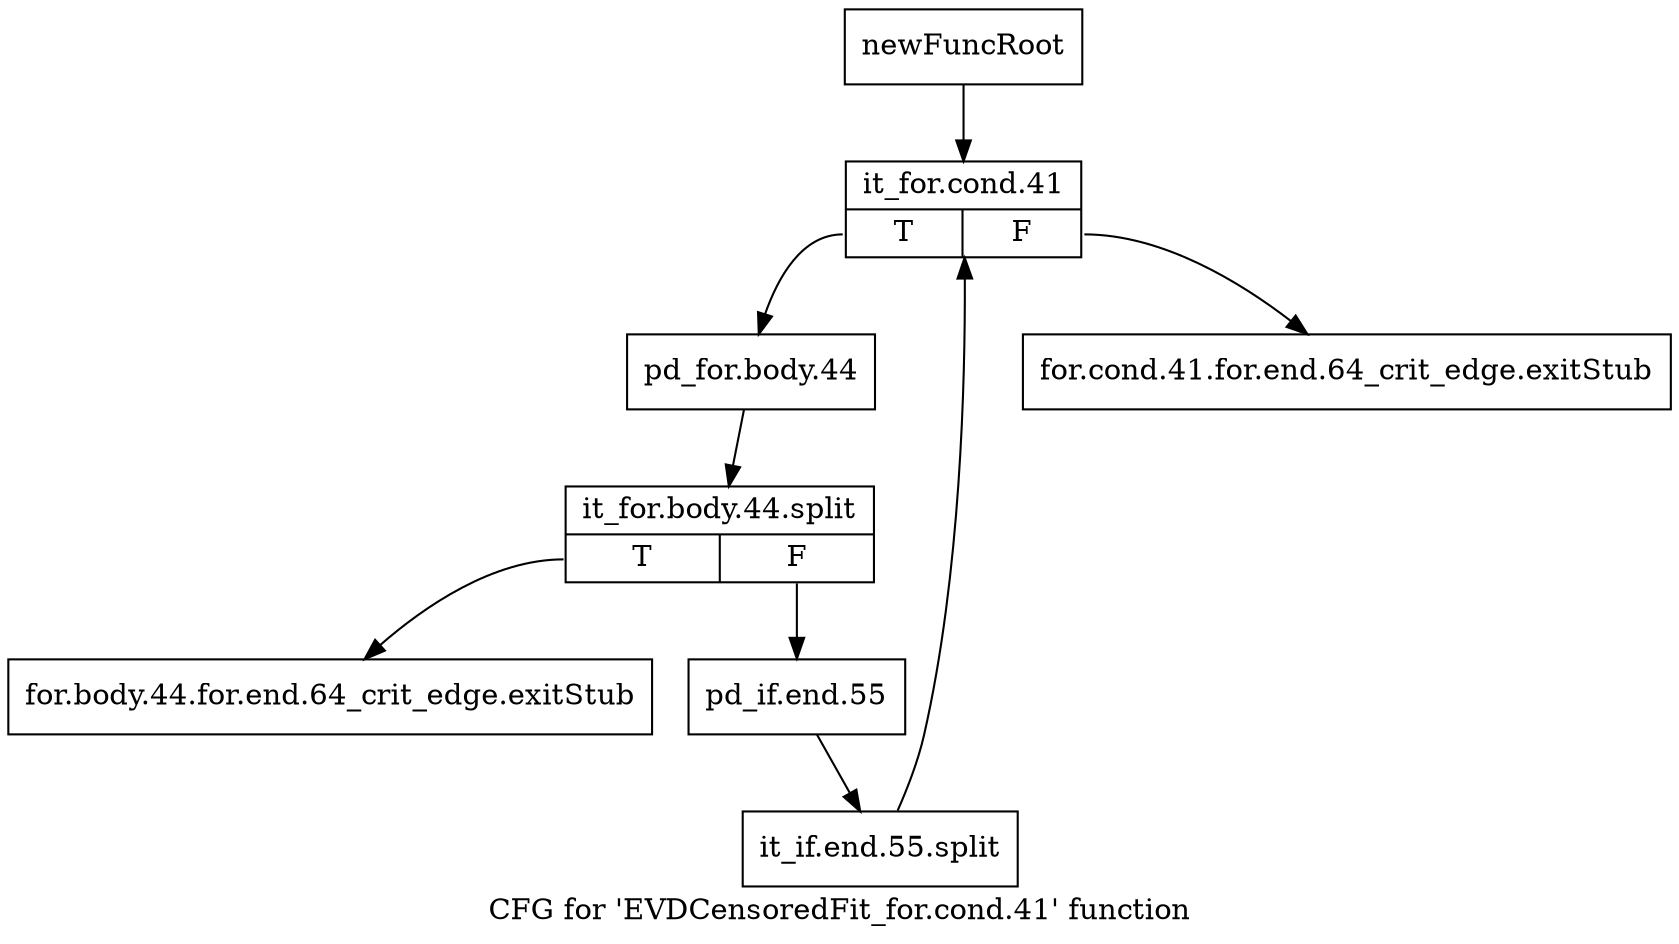 digraph "CFG for 'EVDCensoredFit_for.cond.41' function" {
	label="CFG for 'EVDCensoredFit_for.cond.41' function";

	Node0x309f920 [shape=record,label="{newFuncRoot}"];
	Node0x309f920 -> Node0x309fa10;
	Node0x309f970 [shape=record,label="{for.cond.41.for.end.64_crit_edge.exitStub}"];
	Node0x309f9c0 [shape=record,label="{for.body.44.for.end.64_crit_edge.exitStub}"];
	Node0x309fa10 [shape=record,label="{it_for.cond.41|{<s0>T|<s1>F}}"];
	Node0x309fa10:s0 -> Node0x309fa60;
	Node0x309fa10:s1 -> Node0x309f970;
	Node0x309fa60 [shape=record,label="{pd_for.body.44}"];
	Node0x309fa60 -> Node0x385a610;
	Node0x385a610 [shape=record,label="{it_for.body.44.split|{<s0>T|<s1>F}}"];
	Node0x385a610:s0 -> Node0x309f9c0;
	Node0x385a610:s1 -> Node0x309fab0;
	Node0x309fab0 [shape=record,label="{pd_if.end.55}"];
	Node0x309fab0 -> Node0x3746990;
	Node0x3746990 [shape=record,label="{it_if.end.55.split}"];
	Node0x3746990 -> Node0x309fa10;
}
